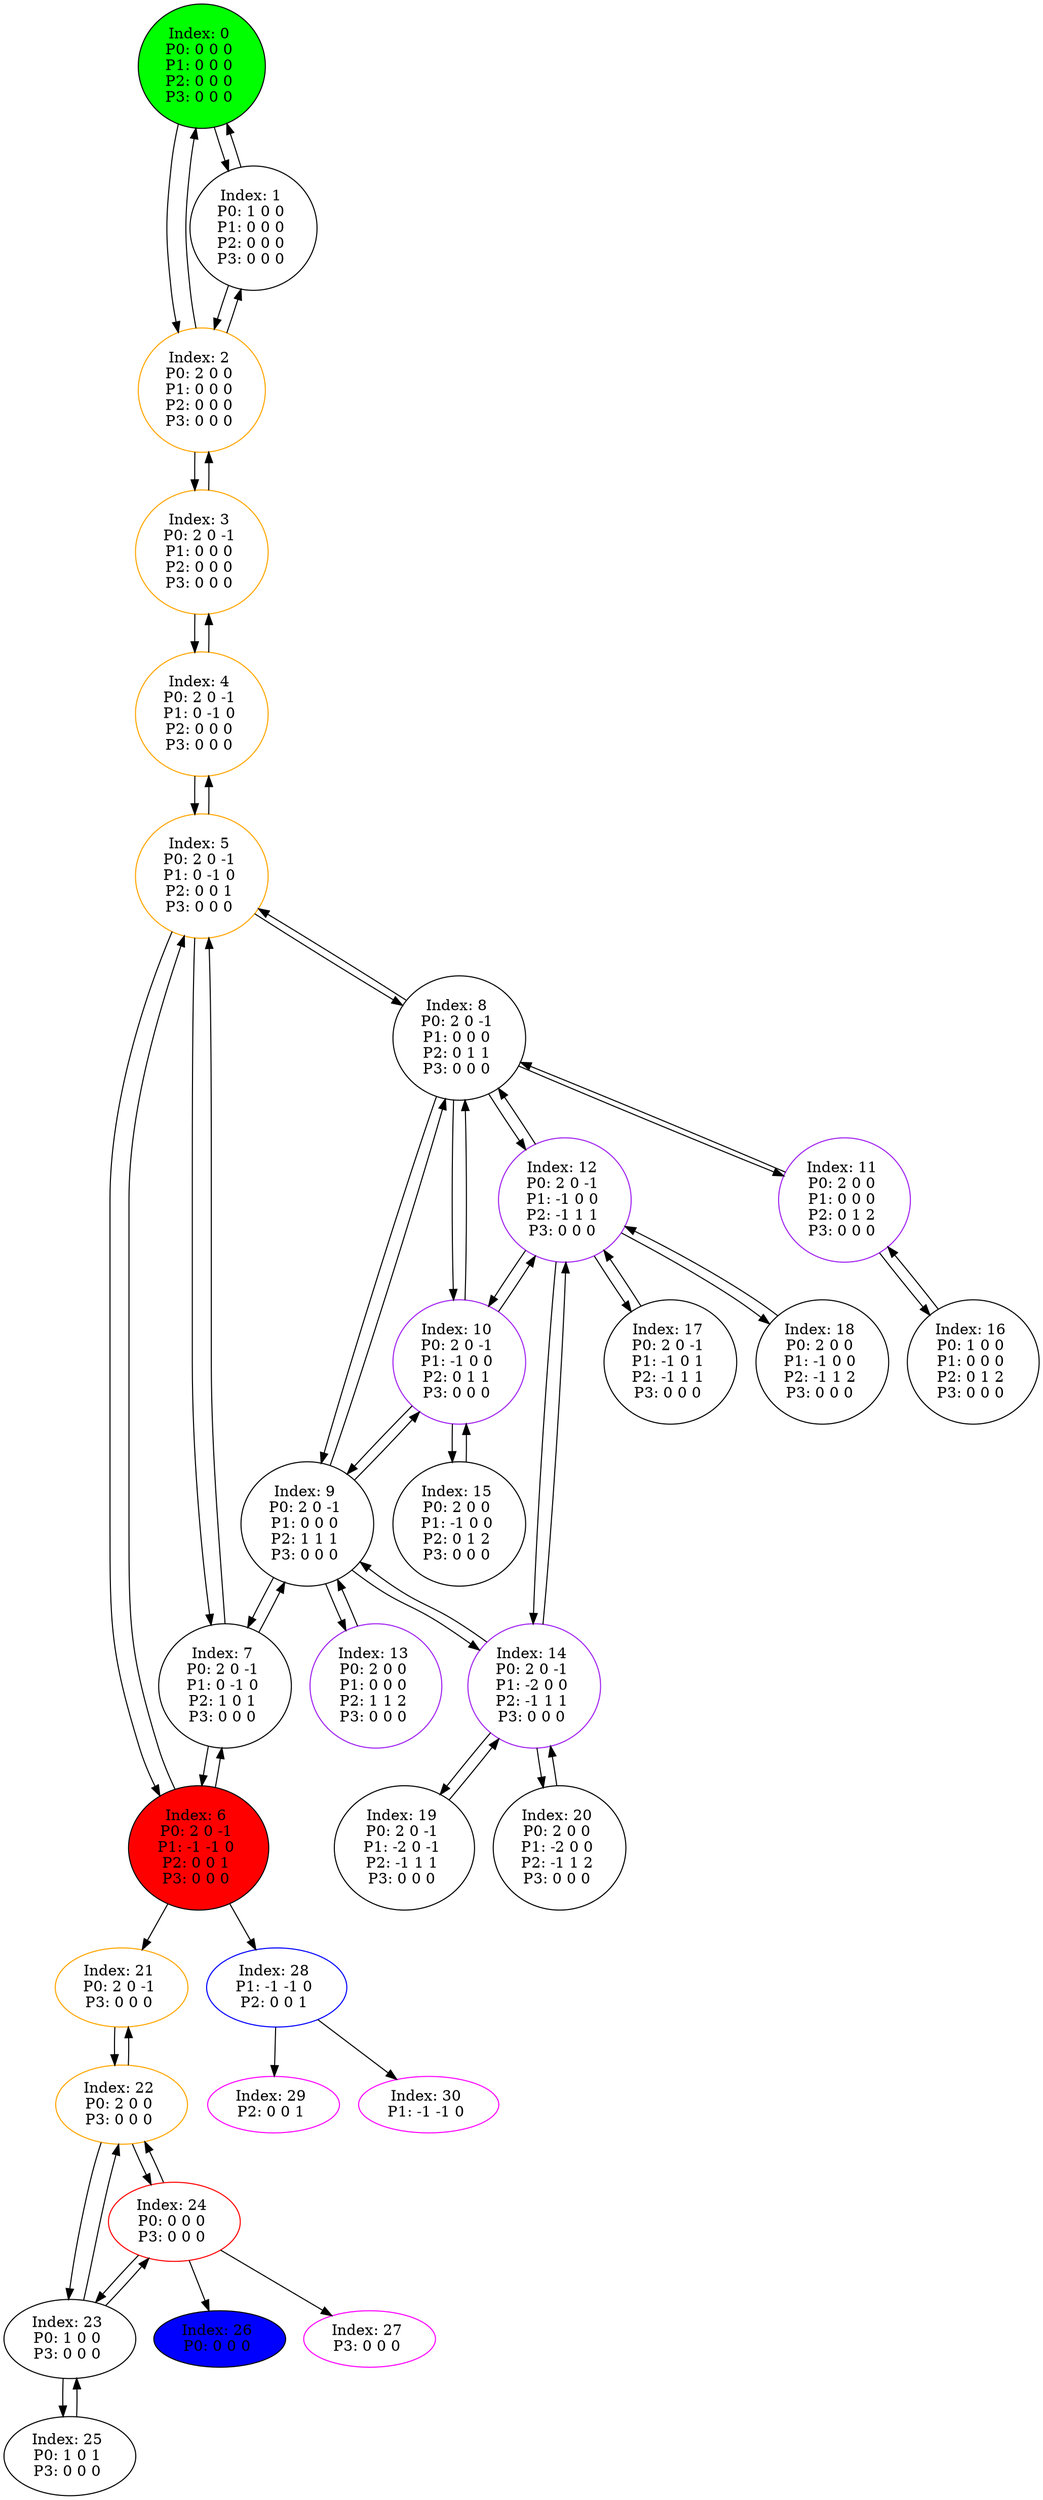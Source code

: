 digraph G {
color = "black"
0[label = "Index: 0 
P0: 0 0 0 
P1: 0 0 0 
P2: 0 0 0 
P3: 0 0 0 
", style="filled", fillcolor = "green"]
1[label = "Index: 1 
P0: 1 0 0 
P1: 0 0 0 
P2: 0 0 0 
P3: 0 0 0 
"]
2[label = "Index: 2 
P0: 2 0 0 
P1: 0 0 0 
P2: 0 0 0 
P3: 0 0 0 
", color = "orange"]
3[label = "Index: 3 
P0: 2 0 -1 
P1: 0 0 0 
P2: 0 0 0 
P3: 0 0 0 
", color = "orange"]
4[label = "Index: 4 
P0: 2 0 -1 
P1: 0 -1 0 
P2: 0 0 0 
P3: 0 0 0 
", color = "orange"]
5[label = "Index: 5 
P0: 2 0 -1 
P1: 0 -1 0 
P2: 0 0 1 
P3: 0 0 0 
", color = "orange"]
6[label = "Index: 6 
P0: 2 0 -1 
P1: -1 -1 0 
P2: 0 0 1 
P3: 0 0 0 
", style="filled", fillcolor = "red"]
7[label = "Index: 7 
P0: 2 0 -1 
P1: 0 -1 0 
P2: 1 0 1 
P3: 0 0 0 
"]
8[label = "Index: 8 
P0: 2 0 -1 
P1: 0 0 0 
P2: 0 1 1 
P3: 0 0 0 
"]
9[label = "Index: 9 
P0: 2 0 -1 
P1: 0 0 0 
P2: 1 1 1 
P3: 0 0 0 
"]
10[label = "Index: 10 
P0: 2 0 -1 
P1: -1 0 0 
P2: 0 1 1 
P3: 0 0 0 
", color = "purple"]
11[label = "Index: 11 
P0: 2 0 0 
P1: 0 0 0 
P2: 0 1 2 
P3: 0 0 0 
", color = "purple"]
12[label = "Index: 12 
P0: 2 0 -1 
P1: -1 0 0 
P2: -1 1 1 
P3: 0 0 0 
", color = "purple"]
13[label = "Index: 13 
P0: 2 0 0 
P1: 0 0 0 
P2: 1 1 2 
P3: 0 0 0 
", color = "purple"]
14[label = "Index: 14 
P0: 2 0 -1 
P1: -2 0 0 
P2: -1 1 1 
P3: 0 0 0 
", color = "purple"]
15[label = "Index: 15 
P0: 2 0 0 
P1: -1 0 0 
P2: 0 1 2 
P3: 0 0 0 
"]
16[label = "Index: 16 
P0: 1 0 0 
P1: 0 0 0 
P2: 0 1 2 
P3: 0 0 0 
"]
17[label = "Index: 17 
P0: 2 0 -1 
P1: -1 0 1 
P2: -1 1 1 
P3: 0 0 0 
"]
18[label = "Index: 18 
P0: 2 0 0 
P1: -1 0 0 
P2: -1 1 2 
P3: 0 0 0 
"]
19[label = "Index: 19 
P0: 2 0 -1 
P1: -2 0 -1 
P2: -1 1 1 
P3: 0 0 0 
"]
20[label = "Index: 20 
P0: 2 0 0 
P1: -2 0 0 
P2: -1 1 2 
P3: 0 0 0 
"]
21[label = "Index: 21 
P0: 2 0 -1 
P3: 0 0 0 
", color = "orange"]
22[label = "Index: 22 
P0: 2 0 0 
P3: 0 0 0 
", color = "orange"]
23[label = "Index: 23 
P0: 1 0 0 
P3: 0 0 0 
"]
24[label = "Index: 24 
P0: 0 0 0 
P3: 0 0 0 
", color = "red"]
25[label = "Index: 25 
P0: 1 0 1 
P3: 0 0 0 
"]
26[label = "Index: 26 
P0: 0 0 0 
", style="filled", fillcolor = "blue"]
27[label = "Index: 27 
P3: 0 0 0 
", color = "fuchsia"]
28[label = "Index: 28 
P1: -1 -1 0 
P2: 0 0 1 
", color = "blue"]
29[label = "Index: 29 
P2: 0 0 1 
", color = "fuchsia"]
30[label = "Index: 30 
P1: -1 -1 0 
", color = "fuchsia"]
0 -> 1
0 -> 2

1 -> 0
1 -> 2

2 -> 0
2 -> 1
2 -> 3

3 -> 2
3 -> 4

4 -> 3
4 -> 5

5 -> 4
5 -> 6
5 -> 7
5 -> 8

6 -> 5
6 -> 7
6 -> 21
6 -> 28

7 -> 5
7 -> 6
7 -> 9

8 -> 5
8 -> 10
8 -> 9
8 -> 11
8 -> 12

9 -> 7
9 -> 8
9 -> 13
9 -> 10
9 -> 14

10 -> 8
10 -> 9
10 -> 12
10 -> 15

11 -> 8
11 -> 16

12 -> 8
12 -> 10
12 -> 14
12 -> 17
12 -> 18

13 -> 9

14 -> 9
14 -> 12
14 -> 19
14 -> 20

15 -> 10

16 -> 11

17 -> 12

18 -> 12

19 -> 14

20 -> 14

21 -> 22

22 -> 21
22 -> 23
22 -> 24

23 -> 22
23 -> 24
23 -> 25

24 -> 22
24 -> 23
24 -> 27
24 -> 26

25 -> 23

28 -> 29
28 -> 30

}
